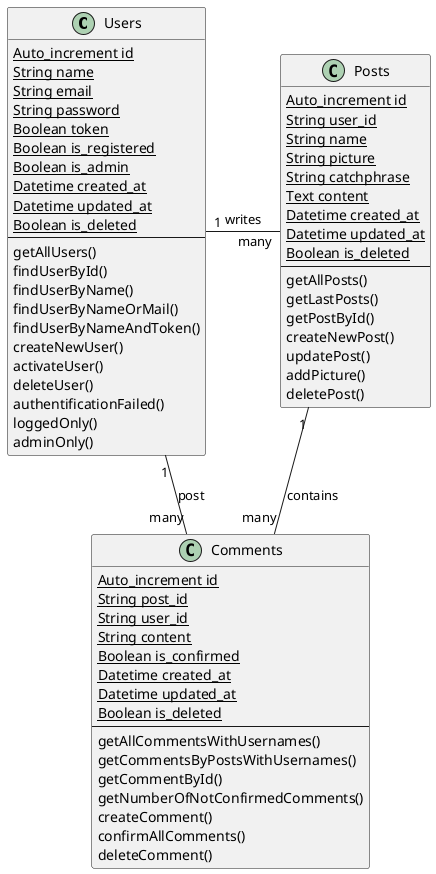 @startuml class

class Users {
    {static} Auto_increment id
    {static} String name
    {static} String email
    {static} String password
    {static} Boolean token
    {static} Boolean is_registered
    {static} Boolean is_admin
    {static} Datetime created_at
    {static} Datetime updated_at
    {static} Boolean is_deleted
    ---
    getAllUsers()
    findUserById()
    findUserByName()
    findUserByNameOrMail()
    findUserByNameAndToken()
    createNewUser()
    activateUser()
    deleteUser()
    authentificationFailed()
    loggedOnly()
    adminOnly()
}

class Posts {
    {static} Auto_increment id
    {static} String user_id
    {static} String name
    {static} String picture
    {static} String catchphrase
    {static} Text content
    {static} Datetime created_at
    {static} Datetime updated_at
    {static} Boolean is_deleted
    ---
    getAllPosts()
    getLastPosts()
    getPostById()
    createNewPost()
    updatePost()
    addPicture()
    deletePost()
}

class Comments {
    {static} Auto_increment id
    {static} String post_id
    {static} String user_id
    {static} String content
    {static} Boolean is_confirmed
    {static} Datetime created_at
    {static} Datetime updated_at
    {static} Boolean is_deleted
    ---
    getAllCommentsWithUsernames()
    getCommentsByPostsWithUsernames()
    getCommentById()
    getNumberOfNotConfirmedComments()
    createComment()
    confirmAllComments()
    deleteComment()
}

Users "1" - "many" Posts : writes
Users "1" - "many" Comments : post
Posts "1" -- "many" Comments : contains

@enduml